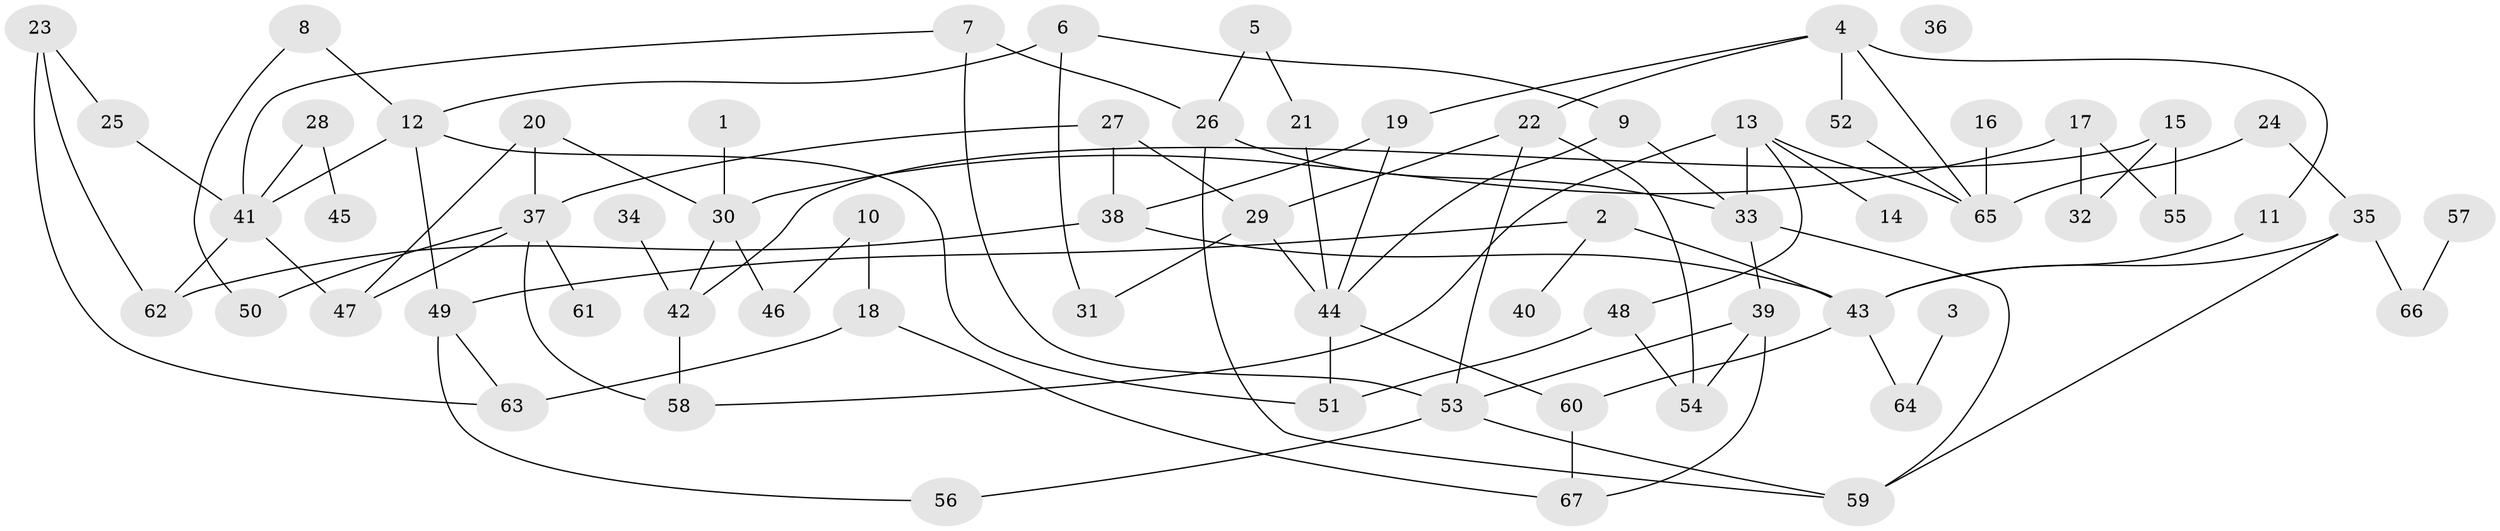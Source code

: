 // coarse degree distribution, {1: 0.175, 2: 0.2, 8: 0.025, 6: 0.1, 4: 0.15, 5: 0.075, 3: 0.175, 9: 0.025, 0: 0.025, 7: 0.05}
// Generated by graph-tools (version 1.1) at 2025/16/03/04/25 18:16:33]
// undirected, 67 vertices, 99 edges
graph export_dot {
graph [start="1"]
  node [color=gray90,style=filled];
  1;
  2;
  3;
  4;
  5;
  6;
  7;
  8;
  9;
  10;
  11;
  12;
  13;
  14;
  15;
  16;
  17;
  18;
  19;
  20;
  21;
  22;
  23;
  24;
  25;
  26;
  27;
  28;
  29;
  30;
  31;
  32;
  33;
  34;
  35;
  36;
  37;
  38;
  39;
  40;
  41;
  42;
  43;
  44;
  45;
  46;
  47;
  48;
  49;
  50;
  51;
  52;
  53;
  54;
  55;
  56;
  57;
  58;
  59;
  60;
  61;
  62;
  63;
  64;
  65;
  66;
  67;
  1 -- 30;
  2 -- 40;
  2 -- 43;
  2 -- 49;
  3 -- 64;
  4 -- 11;
  4 -- 19;
  4 -- 22;
  4 -- 52;
  4 -- 65;
  5 -- 21;
  5 -- 26;
  6 -- 9;
  6 -- 12;
  6 -- 31;
  7 -- 26;
  7 -- 41;
  7 -- 53;
  8 -- 12;
  8 -- 50;
  9 -- 33;
  9 -- 44;
  10 -- 18;
  10 -- 46;
  11 -- 43;
  12 -- 41;
  12 -- 49;
  12 -- 51;
  13 -- 14;
  13 -- 33;
  13 -- 48;
  13 -- 58;
  13 -- 65;
  15 -- 32;
  15 -- 42;
  15 -- 55;
  16 -- 65;
  17 -- 30;
  17 -- 32;
  17 -- 55;
  18 -- 63;
  18 -- 67;
  19 -- 38;
  19 -- 44;
  20 -- 30;
  20 -- 37;
  20 -- 47;
  21 -- 44;
  22 -- 29;
  22 -- 53;
  22 -- 54;
  23 -- 25;
  23 -- 62;
  23 -- 63;
  24 -- 35;
  24 -- 65;
  25 -- 41;
  26 -- 33;
  26 -- 59;
  27 -- 29;
  27 -- 37;
  27 -- 38;
  28 -- 41;
  28 -- 45;
  29 -- 31;
  29 -- 44;
  30 -- 42;
  30 -- 46;
  33 -- 39;
  33 -- 59;
  34 -- 42;
  35 -- 43;
  35 -- 59;
  35 -- 66;
  37 -- 47;
  37 -- 50;
  37 -- 58;
  37 -- 61;
  38 -- 43;
  38 -- 62;
  39 -- 53;
  39 -- 54;
  39 -- 67;
  41 -- 47;
  41 -- 62;
  42 -- 58;
  43 -- 60;
  43 -- 64;
  44 -- 51;
  44 -- 60;
  48 -- 51;
  48 -- 54;
  49 -- 56;
  49 -- 63;
  52 -- 65;
  53 -- 56;
  53 -- 59;
  57 -- 66;
  60 -- 67;
}
